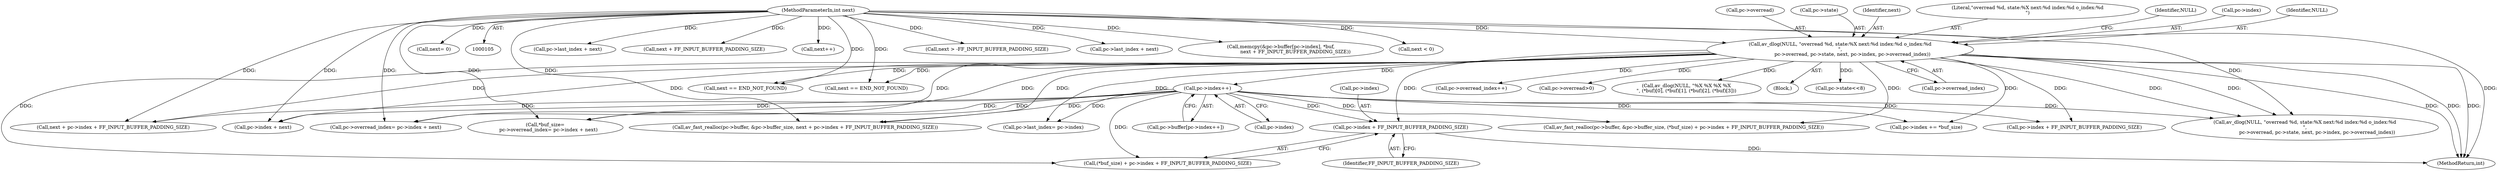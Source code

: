 digraph "0_FFmpeg_f31011e9abfb2ae75bb32bc44e2c34194c8dc40a@pointer" {
"1000217" [label="(Call,pc->index + FF_INPUT_BUFFER_PADDING_SIZE)"];
"1000167" [label="(Call,pc->index++)"];
"1000116" [label="(Call,av_dlog(NULL, \"overread %d, state:%X next:%d index:%d o_index:%d\n\",\n                pc->overread, pc->state, next, pc->index, pc->overread_index))"];
"1000107" [label="(MethodParameterIn,int next)"];
"1000168" [label="(Call,pc->index)"];
"1000268" [label="(Call,pc->index + next)"];
"1000368" [label="(Call,pc->last_index + next)"];
"1000333" [label="(Call,next + FF_INPUT_BUFFER_PADDING_SIZE)"];
"1000438" [label="(MethodReturn,int)"];
"1000217" [label="(Call,pc->index + FF_INPUT_BUFFER_PADDING_SIZE)"];
"1000351" [label="(Call,next++)"];
"1000261" [label="(Call,*buf_size=\n    pc->overread_index= pc->index + next)"];
"1000175" [label="(Call,pc->overread_index++)"];
"1000401" [label="(Call,av_dlog(NULL, \"overread %d, state:%X next:%d index:%d o_index:%d\n\",\n                pc->overread, pc->state, next, pc->index, pc->overread_index))"];
"1000117" [label="(Identifier,NULL)"];
"1000163" [label="(Call,pc->buffer[pc->index++])"];
"1000119" [label="(Call,pc->overread)"];
"1000318" [label="(Call,next > -FF_INPUT_BUFFER_PADDING_SIZE)"];
"1000387" [label="(Call,pc->last_index + next)"];
"1000122" [label="(Call,pc->state)"];
"1000322" [label="(Call,memcpy(&pc->buffer[pc->index], *buf,\n                   next + FF_INPUT_BUFFER_PADDING_SIZE))"];
"1000218" [label="(Call,pc->index)"];
"1000206" [label="(Call,av_fast_realloc(pc->buffer, &pc->buffer_size, (*buf_size) + pc->index + FF_INPUT_BUFFER_PADDING_SIZE))"];
"1000152" [label="(Call,pc->overread>0)"];
"1000252" [label="(Call,pc->index += *buf_size)"];
"1000348" [label="(Call,next < 0)"];
"1000125" [label="(Identifier,next)"];
"1000281" [label="(Call,av_fast_realloc(pc->buffer, &pc->buffer_size, next + pc->index + FF_INPUT_BUFFER_PADDING_SIZE))"];
"1000107" [label="(MethodParameterIn,int next)"];
"1000116" [label="(Call,av_dlog(NULL, \"overread %d, state:%X next:%d index:%d o_index:%d\n\",\n                pc->overread, pc->state, next, pc->index, pc->overread_index))"];
"1000289" [label="(Call,next + pc->index + FF_INPUT_BUFFER_PADDING_SIZE)"];
"1000264" [label="(Call,pc->overread_index= pc->index + next)"];
"1000132" [label="(Call,av_dlog(NULL, \"%X %X %X %X\n\", (*buf)[0], (*buf)[1], (*buf)[2], (*buf)[3]))"];
"1000118" [label="(Literal,\"overread %d, state:%X next:%d index:%d o_index:%d\n\")"];
"1000221" [label="(Identifier,FF_INPUT_BUFFER_PADDING_SIZE)"];
"1000291" [label="(Call,pc->index + FF_INPUT_BUFFER_PADDING_SIZE)"];
"1000115" [label="(Block,)"];
"1000199" [label="(Call,next == END_NOT_FOUND)"];
"1000359" [label="(Call,pc->state<<8)"];
"1000133" [label="(Identifier,NULL)"];
"1000191" [label="(Call,pc->last_index= pc->index)"];
"1000184" [label="(Call,next == END_NOT_FOUND)"];
"1000129" [label="(Call,pc->overread_index)"];
"1000167" [label="(Call,pc->index++)"];
"1000214" [label="(Call,(*buf_size) + pc->index + FF_INPUT_BUFFER_PADDING_SIZE)"];
"1000126" [label="(Call,pc->index)"];
"1000188" [label="(Call,next= 0)"];
"1000217" -> "1000214"  [label="AST: "];
"1000217" -> "1000221"  [label="CFG: "];
"1000218" -> "1000217"  [label="AST: "];
"1000221" -> "1000217"  [label="AST: "];
"1000214" -> "1000217"  [label="CFG: "];
"1000217" -> "1000438"  [label="DDG: "];
"1000167" -> "1000217"  [label="DDG: "];
"1000116" -> "1000217"  [label="DDG: "];
"1000167" -> "1000163"  [label="AST: "];
"1000167" -> "1000168"  [label="CFG: "];
"1000168" -> "1000167"  [label="AST: "];
"1000163" -> "1000167"  [label="CFG: "];
"1000116" -> "1000167"  [label="DDG: "];
"1000167" -> "1000191"  [label="DDG: "];
"1000167" -> "1000206"  [label="DDG: "];
"1000167" -> "1000214"  [label="DDG: "];
"1000167" -> "1000252"  [label="DDG: "];
"1000167" -> "1000261"  [label="DDG: "];
"1000167" -> "1000264"  [label="DDG: "];
"1000167" -> "1000268"  [label="DDG: "];
"1000167" -> "1000281"  [label="DDG: "];
"1000167" -> "1000289"  [label="DDG: "];
"1000167" -> "1000291"  [label="DDG: "];
"1000167" -> "1000401"  [label="DDG: "];
"1000116" -> "1000115"  [label="AST: "];
"1000116" -> "1000129"  [label="CFG: "];
"1000117" -> "1000116"  [label="AST: "];
"1000118" -> "1000116"  [label="AST: "];
"1000119" -> "1000116"  [label="AST: "];
"1000122" -> "1000116"  [label="AST: "];
"1000125" -> "1000116"  [label="AST: "];
"1000126" -> "1000116"  [label="AST: "];
"1000129" -> "1000116"  [label="AST: "];
"1000133" -> "1000116"  [label="CFG: "];
"1000116" -> "1000438"  [label="DDG: "];
"1000116" -> "1000438"  [label="DDG: "];
"1000116" -> "1000438"  [label="DDG: "];
"1000107" -> "1000116"  [label="DDG: "];
"1000116" -> "1000132"  [label="DDG: "];
"1000116" -> "1000152"  [label="DDG: "];
"1000116" -> "1000175"  [label="DDG: "];
"1000116" -> "1000184"  [label="DDG: "];
"1000116" -> "1000191"  [label="DDG: "];
"1000116" -> "1000199"  [label="DDG: "];
"1000116" -> "1000206"  [label="DDG: "];
"1000116" -> "1000214"  [label="DDG: "];
"1000116" -> "1000252"  [label="DDG: "];
"1000116" -> "1000261"  [label="DDG: "];
"1000116" -> "1000264"  [label="DDG: "];
"1000116" -> "1000268"  [label="DDG: "];
"1000116" -> "1000281"  [label="DDG: "];
"1000116" -> "1000289"  [label="DDG: "];
"1000116" -> "1000291"  [label="DDG: "];
"1000116" -> "1000359"  [label="DDG: "];
"1000116" -> "1000401"  [label="DDG: "];
"1000116" -> "1000401"  [label="DDG: "];
"1000107" -> "1000105"  [label="AST: "];
"1000107" -> "1000438"  [label="DDG: "];
"1000107" -> "1000184"  [label="DDG: "];
"1000107" -> "1000188"  [label="DDG: "];
"1000107" -> "1000199"  [label="DDG: "];
"1000107" -> "1000261"  [label="DDG: "];
"1000107" -> "1000264"  [label="DDG: "];
"1000107" -> "1000268"  [label="DDG: "];
"1000107" -> "1000281"  [label="DDG: "];
"1000107" -> "1000289"  [label="DDG: "];
"1000107" -> "1000318"  [label="DDG: "];
"1000107" -> "1000322"  [label="DDG: "];
"1000107" -> "1000333"  [label="DDG: "];
"1000107" -> "1000348"  [label="DDG: "];
"1000107" -> "1000351"  [label="DDG: "];
"1000107" -> "1000368"  [label="DDG: "];
"1000107" -> "1000387"  [label="DDG: "];
"1000107" -> "1000401"  [label="DDG: "];
}
